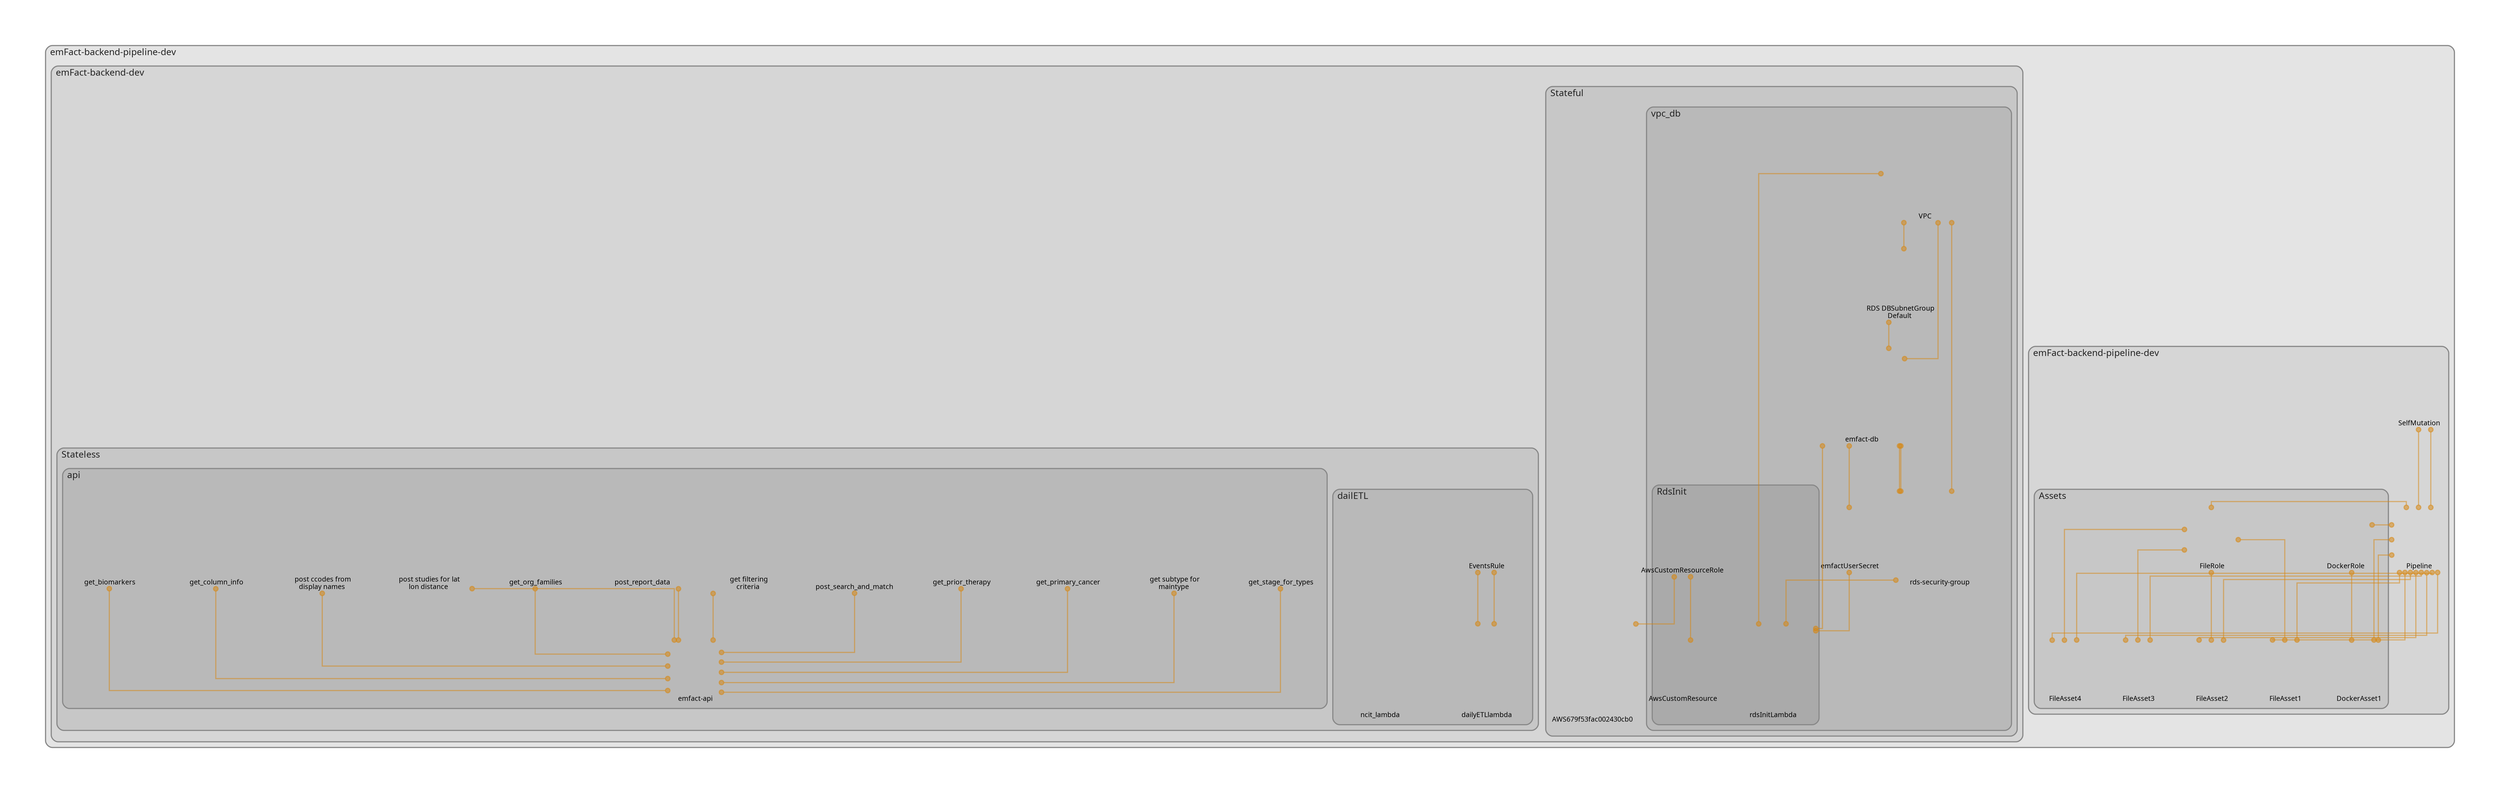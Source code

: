 digraph "Diagram" {
  splines = "ortho";
  pad = "1.0";
  nodesep = "0.60";
  ranksep = "0.75";
  fontname = "Sans-Serif";
  fontsize = "15";
  dpi = "200";
  rankdir = "BT";
  compound = "true";
  fontcolor = "#222222";
  edge [
    color = "#D5871488",
    penwidth = 2,
    arrowhead = "dot",
    arrowtail = "dot",
  ];
  node [
    shape = "box",
    style = "rounded",
    fixedsize = true,
    width = 1.7,
    height = 1.7,
    labelloc = "c",
    imagescale = true,
    fontname = "Sans-Serif",
    fontsize = 8,
    margin = 8,
  ];
  subgraph "emFact-backend-pipeline-dev" {
    subgraph "cluster-SubGraph.emFact-backend-pipeline-dev" {
      graph [
        label = "emFact-backend-pipeline-dev",
        labelloc = "b",
        labeljust = "l",
        margin = "10",
        fontsize = "16",
        penwidth = "2",
        pencolor = "#888888",
        style = "filled,rounded",
        fillcolor = "#e4e4e4",
      ];
      subgraph "cluster-SubGraph.emFact-backend-pipeline-dev" {
        graph [
          label = "emFact-backend-pipeline-dev",
          labelloc = "b",
          labeljust = "l",
          margin = "10",
          fontsize = "16",
          penwidth = "2",
          pencolor = "#888888",
          style = "filled,rounded",
          fillcolor = "#d6d6d6",
        ];
        "emFact-backend-pipeline-dev/emFact-backend-pipeline-dev/Pipeline" [
          label = " Pipeline",
          fontsize = 12,
          image = "/opt/homebrew/lib/node_modules/cdk-dia/icons/aws/Service/Arch_Developer- Tools/64/Arch_AWS-CodePipeline_64@5x.png",
          imagescale = "true",
          imagepos = "tc",
          penwidth = "0",
          shape = "node",
          fixedsize = "true",
          labelloc = "b",
          width = 1.2,
          height = 1.466,
        ];
        "emFact-backend-pipeline-dev/emFact-backend-pipeline-dev/UpdatePipeline/SelfMutation" [
          label = " SelfMutation",
          fontsize = 12,
          image = "/opt/homebrew/lib/node_modules/cdk-dia/icons/aws/Service/Arch_Developer- Tools/64/Arch_Amazon-CodeBuild_64@5x.png",
          imagescale = "true",
          imagepos = "tc",
          penwidth = "0",
          shape = "node",
          fixedsize = "true",
          labelloc = "b",
          width = 1.2,
          height = 1.466,
        ];
        subgraph "cluster-SubGraph.Assets" {
          graph [
            label = "Assets",
            labelloc = "b",
            labeljust = "l",
            margin = "10",
            fontsize = "16",
            penwidth = "2",
            pencolor = "#888888",
            style = "filled,rounded",
            fillcolor = "#c7c7c7",
          ];
          "emFact-backend-pipeline-dev/emFact-backend-pipeline-dev/Assets/DockerRole" [
            label = " DockerRole",
            fontsize = 12,
            image = "/opt/homebrew/lib/node_modules/cdk-dia/icons/aws/Service/Arch_Security-Identity-Compliance/64/Arch_AWS-Identity-and-Access-Management_64@5x.png",
            imagescale = "true",
            imagepos = "tc",
            penwidth = "0",
            shape = "node",
            fixedsize = "true",
            labelloc = "b",
            width = 1.2,
            height = 1.466,
          ];
          "emFact-backend-pipeline-dev/emFact-backend-pipeline-dev/Assets/DockerAsset1" [
            label = " DockerAsset1",
            fontsize = 12,
            image = "/opt/homebrew/lib/node_modules/cdk-dia/icons/aws/Service/Arch_Developer- Tools/64/Arch_Amazon-CodeBuild_64@5x.png",
            imagescale = "true",
            imagepos = "tc",
            penwidth = "0",
            shape = "node",
            fixedsize = "true",
            labelloc = "b",
            width = 1.2,
            height = 1.466,
          ];
          "emFact-backend-pipeline-dev/emFact-backend-pipeline-dev/Assets/FileRole" [
            label = " FileRole",
            fontsize = 12,
            image = "/opt/homebrew/lib/node_modules/cdk-dia/icons/aws/Service/Arch_Security-Identity-Compliance/64/Arch_AWS-Identity-and-Access-Management_64@5x.png",
            imagescale = "true",
            imagepos = "tc",
            penwidth = "0",
            shape = "node",
            fixedsize = "true",
            labelloc = "b",
            width = 1.2,
            height = 1.466,
          ];
          "emFact-backend-pipeline-dev/emFact-backend-pipeline-dev/Assets/FileAsset1" [
            label = " FileAsset1",
            fontsize = 12,
            image = "/opt/homebrew/lib/node_modules/cdk-dia/icons/aws/Service/Arch_Developer- Tools/64/Arch_Amazon-CodeBuild_64@5x.png",
            imagescale = "true",
            imagepos = "tc",
            penwidth = "0",
            shape = "node",
            fixedsize = "true",
            labelloc = "b",
            width = 1.2,
            height = 1.466,
          ];
          "emFact-backend-pipeline-dev/emFact-backend-pipeline-dev/Assets/FileAsset2" [
            label = " FileAsset2",
            fontsize = 12,
            image = "/opt/homebrew/lib/node_modules/cdk-dia/icons/aws/Service/Arch_Developer- Tools/64/Arch_Amazon-CodeBuild_64@5x.png",
            imagescale = "true",
            imagepos = "tc",
            penwidth = "0",
            shape = "node",
            fixedsize = "true",
            labelloc = "b",
            width = 1.2,
            height = 1.466,
          ];
          "emFact-backend-pipeline-dev/emFact-backend-pipeline-dev/Assets/FileAsset3" [
            label = " FileAsset3",
            fontsize = 12,
            image = "/opt/homebrew/lib/node_modules/cdk-dia/icons/aws/Service/Arch_Developer- Tools/64/Arch_Amazon-CodeBuild_64@5x.png",
            imagescale = "true",
            imagepos = "tc",
            penwidth = "0",
            shape = "node",
            fixedsize = "true",
            labelloc = "b",
            width = 1.2,
            height = 1.466,
          ];
          "emFact-backend-pipeline-dev/emFact-backend-pipeline-dev/Assets/FileAsset4" [
            label = " FileAsset4",
            fontsize = 12,
            image = "/opt/homebrew/lib/node_modules/cdk-dia/icons/aws/Service/Arch_Developer- Tools/64/Arch_Amazon-CodeBuild_64@5x.png",
            imagescale = "true",
            imagepos = "tc",
            penwidth = "0",
            shape = "node",
            fixedsize = "true",
            labelloc = "b",
            width = 1.2,
            height = 1.466,
          ];
        }
      }
      subgraph "cluster-SubGraph.emFact-backend-dev" {
        graph [
          label = "emFact-backend-dev",
          labelloc = "b",
          labeljust = "l",
          margin = "10",
          fontsize = "16",
          penwidth = "2",
          pencolor = "#888888",
          style = "filled,rounded",
          fillcolor = "#d6d6d6",
        ];
        subgraph "cluster-SubGraph.Stateful" {
          graph [
            label = "Stateful",
            labelloc = "b",
            labeljust = "l",
            margin = "10",
            fontsize = "16",
            penwidth = "2",
            pencolor = "#888888",
            style = "filled,rounded",
            fillcolor = "#c7c7c7",
          ];
          "emFact-backend-pipeline-dev/emFact-backend-dev/Stateful/AWS679f53fac002430cb0da5b7982bd2287" [
            label = "\nAWS679f53fac002430cb0",
            fontsize = 12,
            image = "/opt/homebrew/lib/node_modules/cdk-dia/icons/aws/Service/Arch_Compute/64/Arch_AWS-Lambda_64@5x.png",
            imagescale = "true",
            imagepos = "tc",
            penwidth = "0",
            shape = "node",
            fixedsize = "true",
            labelloc = "b",
            width = 2,
            height = 2.4819999999999998,
          ];
          subgraph "cluster-SubGraph.vpc_db" {
            graph [
              label = "vpc_db",
              labelloc = "b",
              labeljust = "l",
              margin = "10",
              fontsize = "16",
              penwidth = "2",
              pencolor = "#888888",
              style = "filled,rounded",
              fillcolor = "#b9b9b9",
            ];
            "emFact-backend-pipeline-dev/emFact-backend-dev/Stateful/vpc_db/VPC" [
              label = " VPC",
              fontsize = 12,
              image = "/opt/homebrew/lib/node_modules/cdk-dia/icons/aws/Service/Arch_Networking-Content/64/Arch_Amazon-Virtual-Private-Cloud_64@5x.png",
              imagescale = "true",
              imagepos = "tc",
              penwidth = "0",
              shape = "node",
              fixedsize = "true",
              labelloc = "b",
              width = 2,
              height = 2.266,
            ];
            "emFact-backend-pipeline-dev/emFact-backend-dev/Stateful/vpc_db/rds-security-group" [
              label = " rds-security-group",
              fontsize = 12,
              image = "/opt/homebrew/lib/node_modules/cdk-dia/icons/aws/security_group.png",
              imagescale = "true",
              imagepos = "tc",
              penwidth = "0",
              shape = "node",
              fixedsize = "true",
              labelloc = "b",
              width = 2,
              height = 2.266,
            ];
            "emFact-backend-pipeline-dev/emFact-backend-dev/Stateful/vpc_db/emfact-db" [
              label = " emfact-db",
              fontsize = 12,
              image = "/opt/homebrew/lib/node_modules/cdk-dia/icons/aws/Service/Arch_Database/64/Arch_Amazon-RDS_64@5x.png",
              imagescale = "true",
              imagepos = "tc",
              penwidth = "0",
              shape = "node",
              fixedsize = "true",
              labelloc = "b",
              width = 2,
              height = 2.266,
            ];
            "emFact-backend-pipeline-dev/emFact-backend-dev/Stateful/vpc_db/emfactUserSecret" [
              label = " emfactUserSecret",
              fontsize = 12,
              image = "/opt/homebrew/lib/node_modules/cdk-dia/icons/aws/Service/Arch_Security-Identity-Compliance/64/Arch_AWS-Secrets-Manager_64@5x.png",
              imagescale = "true",
              imagepos = "tc",
              penwidth = "0",
              shape = "node",
              fixedsize = "true",
              labelloc = "b",
              width = 1.2,
              height = 1.466,
            ];
            "emFact-backend-pipeline-dev/emFact-backend-dev/Stateful/vpc_db/rds-subnet-group/Default" [
              label = " RDS DBSubnetGroup\nDefault",
              fontsize = 12,
              image = "/opt/homebrew/lib/node_modules/cdk-dia/icons/aws/Service/Arch_Database/64/Arch_Amazon-RDS_64@5x.png",
              imagescale = "true",
              imagepos = "tc",
              penwidth = "0",
              shape = "node",
              fixedsize = "true",
              labelloc = "b",
              width = 1.2,
              height = 1.682,
            ];
            subgraph "cluster-SubGraph.RdsInit" {
              graph [
                label = "RdsInit",
                labelloc = "b",
                labeljust = "l",
                margin = "10",
                fontsize = "16",
                penwidth = "2",
                pencolor = "#888888",
                style = "filled,rounded",
                fillcolor = "#aaaaaa",
              ];
              "emFact-backend-pipeline-dev/emFact-backend-dev/Stateful/vpc_db/RdsInit/rdsInitLambda" [
                label = " rdsInitLambda",
                fontsize = 12,
                image = "/opt/homebrew/lib/node_modules/cdk-dia/icons/aws/Service/Arch_Compute/64/Arch_AWS-Lambda_64@5x.png",
                imagescale = "true",
                imagepos = "tc",
                penwidth = "0",
                shape = "node",
                fixedsize = "true",
                labelloc = "b",
                width = 2,
                height = 2.266,
              ];
              "emFact-backend-pipeline-dev/emFact-backend-dev/Stateful/vpc_db/RdsInit/AwsCustomResourceRole" [
                label = "\nAwsCustomResourceRole",
                fontsize = 12,
                image = "/opt/homebrew/lib/node_modules/cdk-dia/icons/aws/Service/Arch_Security-Identity-Compliance/64/Arch_AWS-Identity-and-Access-Management_64@5x.png",
                imagescale = "true",
                imagepos = "tc",
                penwidth = "0",
                shape = "node",
                fixedsize = "true",
                labelloc = "b",
                width = 1.2,
                height = 1.682,
              ];
              "emFact-backend-pipeline-dev/emFact-backend-dev/Stateful/vpc_db/RdsInit/AwsCustomResource" [
                label = " AwsCustomResource",
                fontsize = 12,
                image = "/opt/homebrew/lib/node_modules/cdk-dia/icons/aws/Service/Arch_Management-Governance/64/Arch_AWS-CloudFormation_64@5x.png",
                imagescale = "true",
                imagepos = "tc",
                penwidth = "0",
                shape = "node",
                fixedsize = "true",
                labelloc = "b",
                width = 1.2,
                height = 1.466,
              ];
            }
          }
        }
        subgraph "cluster-SubGraph.Stateless" {
          graph [
            label = "Stateless",
            labelloc = "b",
            labeljust = "l",
            margin = "10",
            fontsize = "16",
            penwidth = "2",
            pencolor = "#888888",
            style = "filled,rounded",
            fillcolor = "#c7c7c7",
          ];
          subgraph "cluster-SubGraph.dailETL" {
            graph [
              label = "dailETL",
              labelloc = "b",
              labeljust = "l",
              margin = "10",
              fontsize = "16",
              penwidth = "2",
              pencolor = "#888888",
              style = "filled,rounded",
              fillcolor = "#b9b9b9",
            ];
            "emFact-backend-pipeline-dev/emFact-backend-dev/Stateless/dailETL/dailyETLlambda" [
              label = " dailyETLlambda",
              fontsize = 12,
              image = "/opt/homebrew/lib/node_modules/cdk-dia/icons/aws/Service/Arch_Compute/64/Arch_AWS-Lambda_64@5x.png",
              imagescale = "true",
              imagepos = "tc",
              penwidth = "0",
              shape = "node",
              fixedsize = "true",
              labelloc = "b",
              width = 2,
              height = 2.266,
            ];
            "emFact-backend-pipeline-dev/emFact-backend-dev/Stateless/dailETL/ncit_lambda" [
              label = " ncit_lambda",
              fontsize = 12,
              image = "/opt/homebrew/lib/node_modules/cdk-dia/icons/aws/Service/Arch_Compute/64/Arch_AWS-Lambda_64@5x.png",
              imagescale = "true",
              imagepos = "tc",
              penwidth = "0",
              shape = "node",
              fixedsize = "true",
              labelloc = "b",
              width = 2,
              height = 2.266,
            ];
            "emFact-backend-pipeline-dev/emFact-backend-dev/Stateless/dailETL/dailyETL/EventsRule" [
              label = " EventsRule",
              fontsize = 12,
              image = "/opt/homebrew/lib/node_modules/cdk-dia/icons/aws/Service/Arch_App-Integration/Arch_64/Arch_Amazon-EventBridge_64@5x.png",
              imagescale = "true",
              imagepos = "tc",
              penwidth = "0",
              shape = "node",
              fixedsize = "true",
              labelloc = "b",
              width = 1.2,
              height = 1.466,
            ];
          }
          subgraph "cluster-SubGraph.api" {
            graph [
              label = "api",
              labelloc = "b",
              labeljust = "l",
              margin = "10",
              fontsize = "16",
              penwidth = "2",
              pencolor = "#888888",
              style = "filled,rounded",
              fillcolor = "#b9b9b9",
            ];
            "emFact-backend-pipeline-dev/emFact-backend-dev/Stateless/api/emfact-api" [
              label = " emfact-api",
              fontsize = 12,
              image = "/opt/homebrew/lib/node_modules/cdk-dia/icons/aws/Service/Arch_Networking-Content/64/Arch_Amazon-API-Gateway_64@5x.png",
              imagescale = "true",
              imagepos = "tc",
              penwidth = "0",
              shape = "node",
              fixedsize = "true",
              labelloc = "b",
              width = 1.2,
              height = 1.466,
            ];
            "emFact-backend-pipeline-dev/emFact-backend-dev/Stateless/api/get_filtering_criteria" [
              label = " get filtering\ncriteria",
              fontsize = 12,
              image = "/opt/homebrew/lib/node_modules/cdk-dia/icons/aws/Service/Arch_Compute/64/Arch_AWS-Lambda_64@5x.png",
              imagescale = "true",
              imagepos = "tc",
              penwidth = "0",
              shape = "node",
              fixedsize = "true",
              labelloc = "b",
              width = 2,
              height = 2.4819999999999998,
            ];
            "emFact-backend-pipeline-dev/emFact-backend-dev/Stateless/api/post_search_and_match" [
              label = "\npost_search_and_match",
              fontsize = 12,
              image = "/opt/homebrew/lib/node_modules/cdk-dia/icons/aws/Service/Arch_Compute/64/Arch_AWS-Lambda_64@5x.png",
              imagescale = "true",
              imagepos = "tc",
              penwidth = "0",
              shape = "node",
              fixedsize = "true",
              labelloc = "b",
              width = 2,
              height = 2.4819999999999998,
            ];
            "emFact-backend-pipeline-dev/emFact-backend-dev/Stateless/api/get_prior_therapy" [
              label = " get_prior_therapy",
              fontsize = 12,
              image = "/opt/homebrew/lib/node_modules/cdk-dia/icons/aws/Service/Arch_Compute/64/Arch_AWS-Lambda_64@5x.png",
              imagescale = "true",
              imagepos = "tc",
              penwidth = "0",
              shape = "node",
              fixedsize = "true",
              labelloc = "b",
              width = 2,
              height = 2.266,
            ];
            "emFact-backend-pipeline-dev/emFact-backend-dev/Stateless/api/get_primary_cancer" [
              label = " get_primary_cancer",
              fontsize = 12,
              image = "/opt/homebrew/lib/node_modules/cdk-dia/icons/aws/Service/Arch_Compute/64/Arch_AWS-Lambda_64@5x.png",
              imagescale = "true",
              imagepos = "tc",
              penwidth = "0",
              shape = "node",
              fixedsize = "true",
              labelloc = "b",
              width = 2,
              height = 2.266,
            ];
            "emFact-backend-pipeline-dev/emFact-backend-dev/Stateless/api/get_subtype_for_maintype" [
              label = " get subtype for\nmaintype",
              fontsize = 12,
              image = "/opt/homebrew/lib/node_modules/cdk-dia/icons/aws/Service/Arch_Compute/64/Arch_AWS-Lambda_64@5x.png",
              imagescale = "true",
              imagepos = "tc",
              penwidth = "0",
              shape = "node",
              fixedsize = "true",
              labelloc = "b",
              width = 2,
              height = 2.4819999999999998,
            ];
            "emFact-backend-pipeline-dev/emFact-backend-dev/Stateless/api/get_stage_for_types" [
              label = " get_stage_for_types",
              fontsize = 12,
              image = "/opt/homebrew/lib/node_modules/cdk-dia/icons/aws/Service/Arch_Compute/64/Arch_AWS-Lambda_64@5x.png",
              imagescale = "true",
              imagepos = "tc",
              penwidth = "0",
              shape = "node",
              fixedsize = "true",
              labelloc = "b",
              width = 2,
              height = 2.266,
            ];
            "emFact-backend-pipeline-dev/emFact-backend-dev/Stateless/api/get_biomarkers" [
              label = " get_biomarkers",
              fontsize = 12,
              image = "/opt/homebrew/lib/node_modules/cdk-dia/icons/aws/Service/Arch_Compute/64/Arch_AWS-Lambda_64@5x.png",
              imagescale = "true",
              imagepos = "tc",
              penwidth = "0",
              shape = "node",
              fixedsize = "true",
              labelloc = "b",
              width = 2,
              height = 2.266,
            ];
            "emFact-backend-pipeline-dev/emFact-backend-dev/Stateless/api/get_column_info" [
              label = " get_column_info",
              fontsize = 12,
              image = "/opt/homebrew/lib/node_modules/cdk-dia/icons/aws/Service/Arch_Compute/64/Arch_AWS-Lambda_64@5x.png",
              imagescale = "true",
              imagepos = "tc",
              penwidth = "0",
              shape = "node",
              fixedsize = "true",
              labelloc = "b",
              width = 2,
              height = 2.266,
            ];
            "emFact-backend-pipeline-dev/emFact-backend-dev/Stateless/api/post_ccodes_from_display_names" [
              label = " post ccodes from\ndisplay names",
              fontsize = 12,
              image = "/opt/homebrew/lib/node_modules/cdk-dia/icons/aws/Service/Arch_Compute/64/Arch_AWS-Lambda_64@5x.png",
              imagescale = "true",
              imagepos = "tc",
              penwidth = "0",
              shape = "node",
              fixedsize = "true",
              labelloc = "b",
              width = 2,
              height = 2.4819999999999998,
            ];
            "emFact-backend-pipeline-dev/emFact-backend-dev/Stateless/api/post_studies_for_lat_lon_distance" [
              label = " post studies for lat\nlon distance",
              fontsize = 12,
              image = "/opt/homebrew/lib/node_modules/cdk-dia/icons/aws/Service/Arch_Compute/64/Arch_AWS-Lambda_64@5x.png",
              imagescale = "true",
              imagepos = "tc",
              penwidth = "0",
              shape = "node",
              fixedsize = "true",
              labelloc = "b",
              width = 2,
              height = 2.4819999999999998,
            ];
            "emFact-backend-pipeline-dev/emFact-backend-dev/Stateless/api/get_org_families" [
              label = " get_org_families",
              fontsize = 12,
              image = "/opt/homebrew/lib/node_modules/cdk-dia/icons/aws/Service/Arch_Compute/64/Arch_AWS-Lambda_64@5x.png",
              imagescale = "true",
              imagepos = "tc",
              penwidth = "0",
              shape = "node",
              fixedsize = "true",
              labelloc = "b",
              width = 2,
              height = 2.266,
            ];
            "emFact-backend-pipeline-dev/emFact-backend-dev/Stateless/api/post_report_data" [
              label = " post_report_data",
              fontsize = 12,
              image = "/opt/homebrew/lib/node_modules/cdk-dia/icons/aws/Service/Arch_Compute/64/Arch_AWS-Lambda_64@5x.png",
              imagescale = "true",
              imagepos = "tc",
              penwidth = "0",
              shape = "node",
              fixedsize = "true",
              labelloc = "b",
              width = 2,
              height = 2.266,
            ];
          }
        }
      }
    }
  }
  "emFact-backend-pipeline-dev/emFact-backend-pipeline-dev/Pipeline" -> "emFact-backend-pipeline-dev/emFact-backend-pipeline-dev/UpdatePipeline/SelfMutation" [
    dir = "both",
  ];
  "emFact-backend-pipeline-dev/emFact-backend-pipeline-dev/Pipeline" -> "emFact-backend-pipeline-dev/emFact-backend-pipeline-dev/Assets/DockerAsset1" [
    dir = "both",
  ];
  "emFact-backend-pipeline-dev/emFact-backend-pipeline-dev/Pipeline" -> "emFact-backend-pipeline-dev/emFact-backend-pipeline-dev/Assets/FileAsset1" [
    dir = "both",
  ];
  "emFact-backend-pipeline-dev/emFact-backend-pipeline-dev/Pipeline" -> "emFact-backend-pipeline-dev/emFact-backend-pipeline-dev/Assets/FileAsset2" [
    dir = "both",
  ];
  "emFact-backend-pipeline-dev/emFact-backend-pipeline-dev/Pipeline" -> "emFact-backend-pipeline-dev/emFact-backend-pipeline-dev/Assets/FileAsset3" [
    dir = "both",
  ];
  "emFact-backend-pipeline-dev/emFact-backend-pipeline-dev/Pipeline" -> "emFact-backend-pipeline-dev/emFact-backend-pipeline-dev/Assets/FileAsset4" [
    dir = "both",
  ];
  "emFact-backend-pipeline-dev/emFact-backend-pipeline-dev/Assets/DockerRole" -> "emFact-backend-pipeline-dev/emFact-backend-pipeline-dev/Pipeline" [
    dir = "both",
  ];
  "emFact-backend-pipeline-dev/emFact-backend-pipeline-dev/Assets/DockerAsset1" -> "emFact-backend-pipeline-dev/emFact-backend-pipeline-dev/Pipeline" [
    dir = "both",
  ];
  "emFact-backend-pipeline-dev/emFact-backend-pipeline-dev/Assets/DockerAsset1" -> "emFact-backend-pipeline-dev/emFact-backend-pipeline-dev/Assets/DockerRole" [
    dir = "both",
  ];
  "emFact-backend-pipeline-dev/emFact-backend-pipeline-dev/Assets/FileRole" -> "emFact-backend-pipeline-dev/emFact-backend-pipeline-dev/Pipeline" [
    dir = "both",
  ];
  "emFact-backend-pipeline-dev/emFact-backend-pipeline-dev/Assets/FileAsset1" -> "emFact-backend-pipeline-dev/emFact-backend-pipeline-dev/Pipeline" [
    dir = "both",
  ];
  "emFact-backend-pipeline-dev/emFact-backend-pipeline-dev/Assets/FileAsset1" -> "emFact-backend-pipeline-dev/emFact-backend-pipeline-dev/Assets/FileRole" [
    dir = "both",
  ];
  "emFact-backend-pipeline-dev/emFact-backend-pipeline-dev/Assets/FileAsset2" -> "emFact-backend-pipeline-dev/emFact-backend-pipeline-dev/Pipeline" [
    dir = "both",
  ];
  "emFact-backend-pipeline-dev/emFact-backend-pipeline-dev/Assets/FileAsset2" -> "emFact-backend-pipeline-dev/emFact-backend-pipeline-dev/Assets/FileRole" [
    dir = "both",
  ];
  "emFact-backend-pipeline-dev/emFact-backend-pipeline-dev/Assets/FileAsset3" -> "emFact-backend-pipeline-dev/emFact-backend-pipeline-dev/Pipeline" [
    dir = "both",
  ];
  "emFact-backend-pipeline-dev/emFact-backend-pipeline-dev/Assets/FileAsset3" -> "emFact-backend-pipeline-dev/emFact-backend-pipeline-dev/Assets/FileRole" [
    dir = "both",
  ];
  "emFact-backend-pipeline-dev/emFact-backend-pipeline-dev/Assets/FileAsset4" -> "emFact-backend-pipeline-dev/emFact-backend-pipeline-dev/Pipeline" [
    dir = "both",
  ];
  "emFact-backend-pipeline-dev/emFact-backend-pipeline-dev/Assets/FileAsset4" -> "emFact-backend-pipeline-dev/emFact-backend-pipeline-dev/Assets/FileRole" [
    dir = "both",
  ];
  "emFact-backend-pipeline-dev/emFact-backend-pipeline-dev/UpdatePipeline/SelfMutation" -> "emFact-backend-pipeline-dev/emFact-backend-pipeline-dev/Pipeline" [
    dir = "both",
  ];
  "emFact-backend-pipeline-dev/emFact-backend-dev/Stateful/vpc_db/rds-security-group" -> "emFact-backend-pipeline-dev/emFact-backend-dev/Stateful/vpc_db/VPC" [
    dir = "both",
  ];
  "emFact-backend-pipeline-dev/emFact-backend-dev/Stateful/vpc_db/rds-security-group" -> "emFact-backend-pipeline-dev/emFact-backend-dev/Stateful/vpc_db/emfact-db" [
    dir = "both",
  ];
  "emFact-backend-pipeline-dev/emFact-backend-dev/Stateful/vpc_db/emfact-db" -> "emFact-backend-pipeline-dev/emFact-backend-dev/Stateful/vpc_db/rds-security-group" [
    dir = "both",
  ];
  "emFact-backend-pipeline-dev/emFact-backend-dev/Stateful/vpc_db/emfact-db" -> "emFact-backend-pipeline-dev/emFact-backend-dev/Stateful/vpc_db/VPC" [
    dir = "both",
  ];
  "emFact-backend-pipeline-dev/emFact-backend-dev/Stateful/vpc_db/emfact-db" -> "emFact-backend-pipeline-dev/emFact-backend-dev/Stateful/vpc_db/rds-subnet-group/Default" [
    dir = "both",
  ];
  "emFact-backend-pipeline-dev/emFact-backend-dev/Stateful/vpc_db/emfactUserSecret" -> "emFact-backend-pipeline-dev/emFact-backend-dev/Stateful/vpc_db/emfact-db" [
    dir = "both",
  ];
  "emFact-backend-pipeline-dev/emFact-backend-dev/Stateful/vpc_db/RdsInit/rdsInitLambda" -> "emFact-backend-pipeline-dev/emFact-backend-dev/Stateful/vpc_db/emfact-db" [
    dir = "both",
  ];
  "emFact-backend-pipeline-dev/emFact-backend-dev/Stateful/vpc_db/RdsInit/rdsInitLambda" -> "emFact-backend-pipeline-dev/emFact-backend-dev/Stateful/vpc_db/emfactUserSecret" [
    dir = "both",
  ];
  "emFact-backend-pipeline-dev/emFact-backend-dev/Stateful/vpc_db/RdsInit/rdsInitLambda" -> "emFact-backend-pipeline-dev/emFact-backend-dev/Stateful/vpc_db/VPC" [
    dir = "both",
  ];
  "emFact-backend-pipeline-dev/emFact-backend-dev/Stateful/vpc_db/RdsInit/rdsInitLambda" -> "emFact-backend-pipeline-dev/emFact-backend-dev/Stateful/vpc_db/rds-security-group" [
    dir = "both",
  ];
  "emFact-backend-pipeline-dev/emFact-backend-dev/Stateful/vpc_db/RdsInit/AwsCustomResource" -> "emFact-backend-pipeline-dev/emFact-backend-dev/Stateful/vpc_db/RdsInit/AwsCustomResourceRole" [
    dir = "both",
  ];
  "emFact-backend-pipeline-dev/emFact-backend-dev/Stateful/vpc_db/rds-subnet-group/Default" -> "emFact-backend-pipeline-dev/emFact-backend-dev/Stateful/vpc_db/VPC" [
    dir = "both",
  ];
  "emFact-backend-pipeline-dev/emFact-backend-dev/Stateful/AWS679f53fac002430cb0da5b7982bd2287" -> "emFact-backend-pipeline-dev/emFact-backend-dev/Stateful/vpc_db/RdsInit/AwsCustomResourceRole" [
    dir = "both",
  ];
  "emFact-backend-pipeline-dev/emFact-backend-dev/Stateless/dailETL/dailyETLlambda" -> "emFact-backend-pipeline-dev/emFact-backend-dev/Stateless/dailETL/dailyETL/EventsRule" [
    dir = "both",
  ];
  "emFact-backend-pipeline-dev/emFact-backend-dev/Stateless/dailETL/dailyETL/EventsRule" -> "emFact-backend-pipeline-dev/emFact-backend-dev/Stateless/dailETL/dailyETLlambda" [
    dir = "both",
  ];
  "emFact-backend-pipeline-dev/emFact-backend-dev/Stateless/api/emfact-api" -> "emFact-backend-pipeline-dev/emFact-backend-dev/Stateless/api/get_filtering_criteria" [
    dir = "both",
  ];
  "emFact-backend-pipeline-dev/emFact-backend-dev/Stateless/api/emfact-api" -> "emFact-backend-pipeline-dev/emFact-backend-dev/Stateless/api/post_search_and_match" [
    dir = "both",
  ];
  "emFact-backend-pipeline-dev/emFact-backend-dev/Stateless/api/emfact-api" -> "emFact-backend-pipeline-dev/emFact-backend-dev/Stateless/api/get_prior_therapy" [
    dir = "both",
  ];
  "emFact-backend-pipeline-dev/emFact-backend-dev/Stateless/api/emfact-api" -> "emFact-backend-pipeline-dev/emFact-backend-dev/Stateless/api/get_primary_cancer" [
    dir = "both",
  ];
  "emFact-backend-pipeline-dev/emFact-backend-dev/Stateless/api/emfact-api" -> "emFact-backend-pipeline-dev/emFact-backend-dev/Stateless/api/get_subtype_for_maintype" [
    dir = "both",
  ];
  "emFact-backend-pipeline-dev/emFact-backend-dev/Stateless/api/emfact-api" -> "emFact-backend-pipeline-dev/emFact-backend-dev/Stateless/api/get_stage_for_types" [
    dir = "both",
  ];
  "emFact-backend-pipeline-dev/emFact-backend-dev/Stateless/api/emfact-api" -> "emFact-backend-pipeline-dev/emFact-backend-dev/Stateless/api/get_biomarkers" [
    dir = "both",
  ];
  "emFact-backend-pipeline-dev/emFact-backend-dev/Stateless/api/emfact-api" -> "emFact-backend-pipeline-dev/emFact-backend-dev/Stateless/api/get_column_info" [
    dir = "both",
  ];
  "emFact-backend-pipeline-dev/emFact-backend-dev/Stateless/api/emfact-api" -> "emFact-backend-pipeline-dev/emFact-backend-dev/Stateless/api/post_ccodes_from_display_names" [
    dir = "both",
  ];
  "emFact-backend-pipeline-dev/emFact-backend-dev/Stateless/api/emfact-api" -> "emFact-backend-pipeline-dev/emFact-backend-dev/Stateless/api/post_studies_for_lat_lon_distance" [
    dir = "both",
  ];
  "emFact-backend-pipeline-dev/emFact-backend-dev/Stateless/api/emfact-api" -> "emFact-backend-pipeline-dev/emFact-backend-dev/Stateless/api/get_org_families" [
    dir = "both",
  ];
  "emFact-backend-pipeline-dev/emFact-backend-dev/Stateless/api/emfact-api" -> "emFact-backend-pipeline-dev/emFact-backend-dev/Stateless/api/post_report_data" [
    dir = "both",
  ];
}